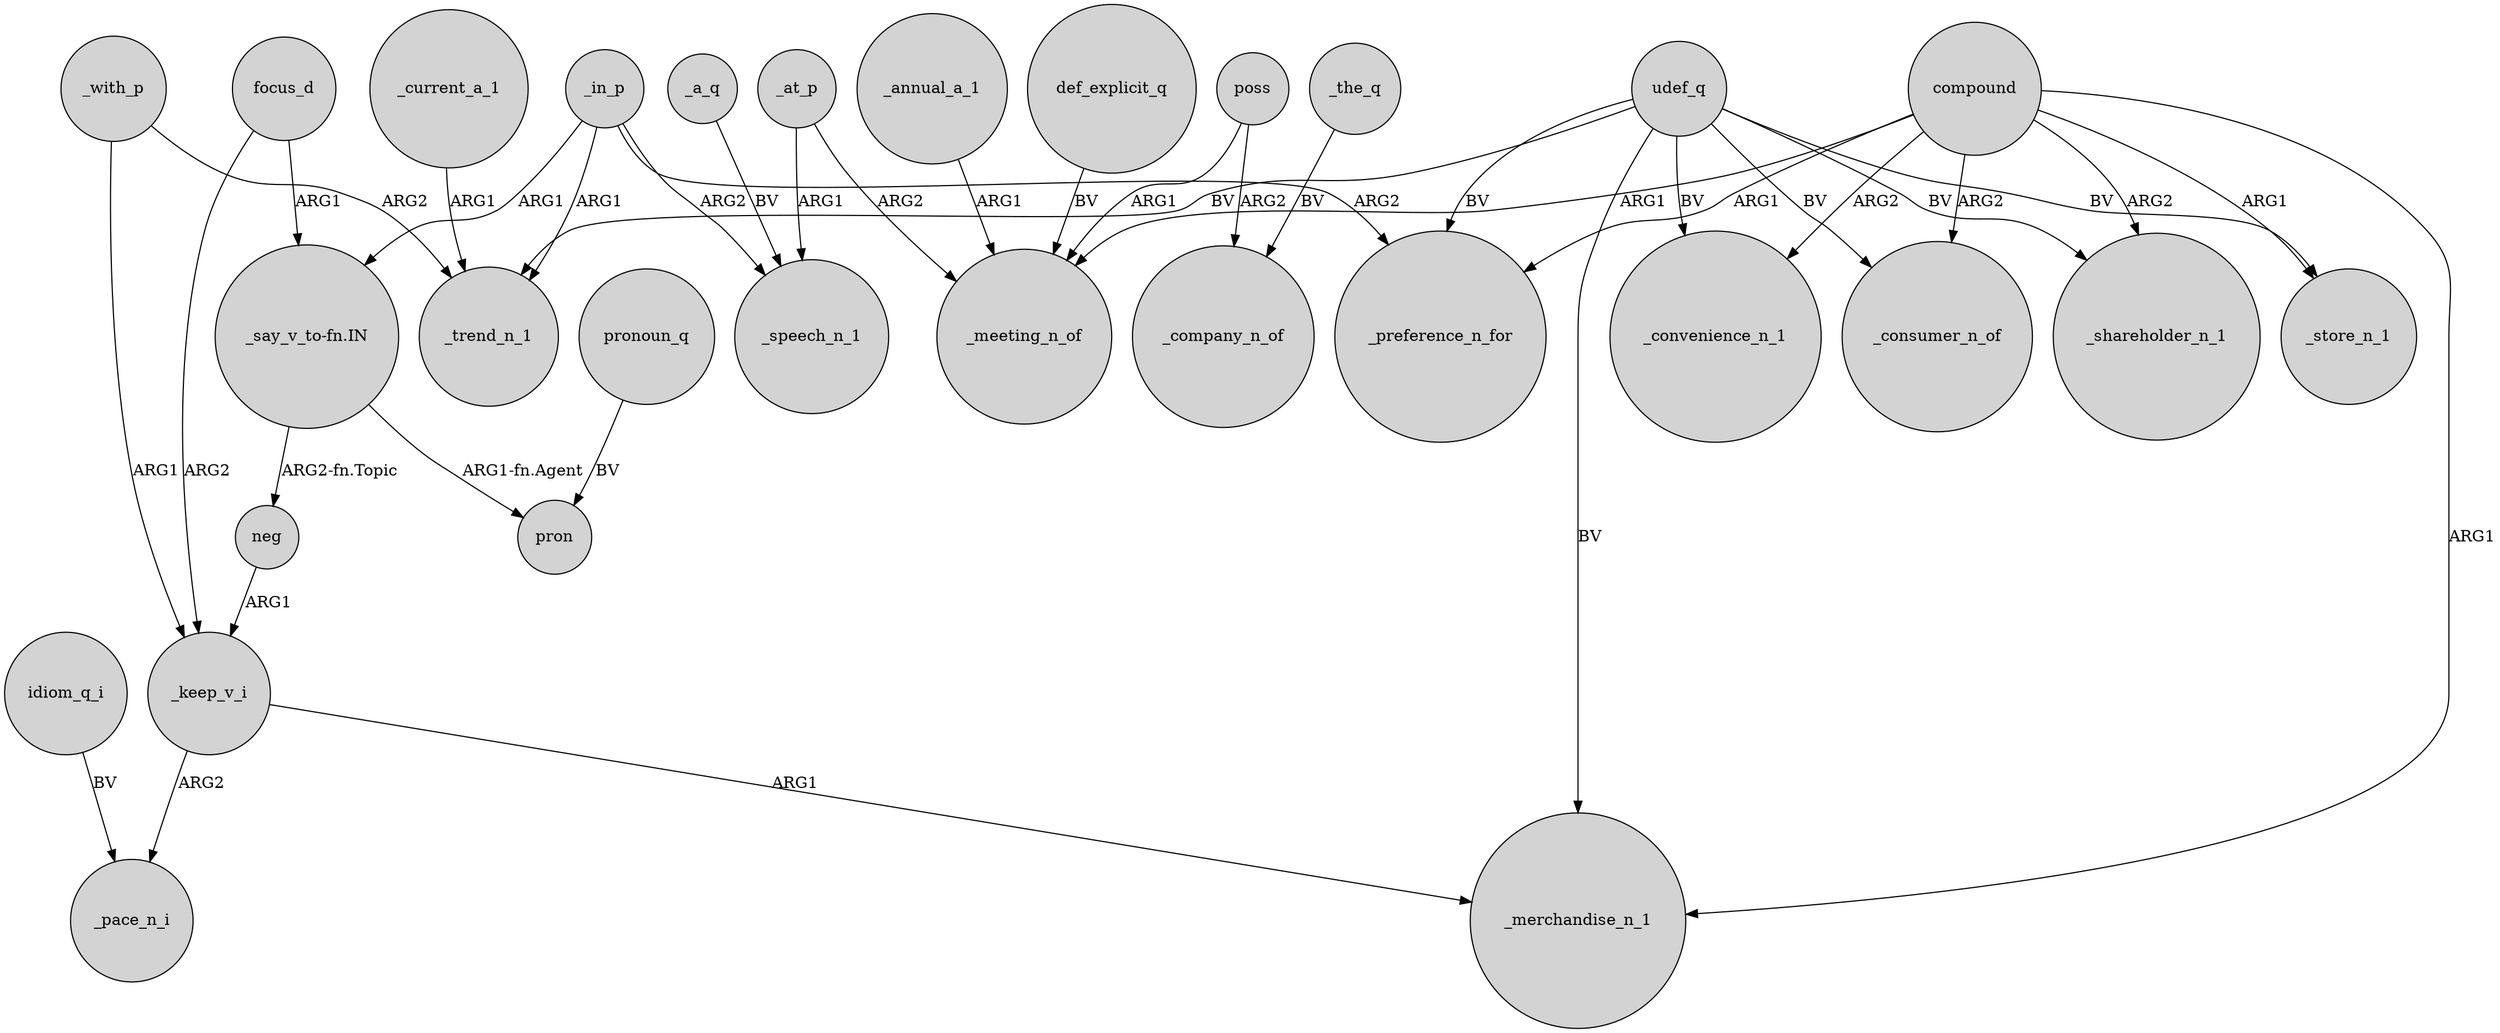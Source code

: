 digraph {
	node [shape=circle style=filled]
	_keep_v_i -> _pace_n_i [label=ARG2]
	_in_p -> _trend_n_1 [label=ARG1]
	compound -> _store_n_1 [label=ARG1]
	_in_p -> "_say_v_to-fn.IN" [label=ARG1]
	compound -> _shareholder_n_1 [label=ARG2]
	def_explicit_q -> _meeting_n_of [label=BV]
	_current_a_1 -> _trend_n_1 [label=ARG1]
	udef_q -> _convenience_n_1 [label=BV]
	_annual_a_1 -> _meeting_n_of [label=ARG1]
	udef_q -> _merchandise_n_1 [label=BV]
	_with_p -> _keep_v_i [label=ARG1]
	_at_p -> _speech_n_1 [label=ARG1]
	focus_d -> _keep_v_i [label=ARG2]
	_with_p -> _trend_n_1 [label=ARG2]
	_keep_v_i -> _merchandise_n_1 [label=ARG1]
	udef_q -> _shareholder_n_1 [label=BV]
	_the_q -> _company_n_of [label=BV]
	compound -> _meeting_n_of [label=ARG1]
	_in_p -> _preference_n_for [label=ARG2]
	udef_q -> _trend_n_1 [label=BV]
	pronoun_q -> pron [label=BV]
	_at_p -> _meeting_n_of [label=ARG2]
	neg -> _keep_v_i [label=ARG1]
	idiom_q_i -> _pace_n_i [label=BV]
	udef_q -> _consumer_n_of [label=BV]
	udef_q -> _preference_n_for [label=BV]
	"_say_v_to-fn.IN" -> pron [label="ARG1-fn.Agent"]
	compound -> _consumer_n_of [label=ARG2]
	compound -> _merchandise_n_1 [label=ARG1]
	"_say_v_to-fn.IN" -> neg [label="ARG2-fn.Topic"]
	_in_p -> _speech_n_1 [label=ARG2]
	poss -> _company_n_of [label=ARG2]
	poss -> _meeting_n_of [label=ARG1]
	_a_q -> _speech_n_1 [label=BV]
	udef_q -> _store_n_1 [label=BV]
	compound -> _convenience_n_1 [label=ARG2]
	focus_d -> "_say_v_to-fn.IN" [label=ARG1]
	compound -> _preference_n_for [label=ARG1]
}
